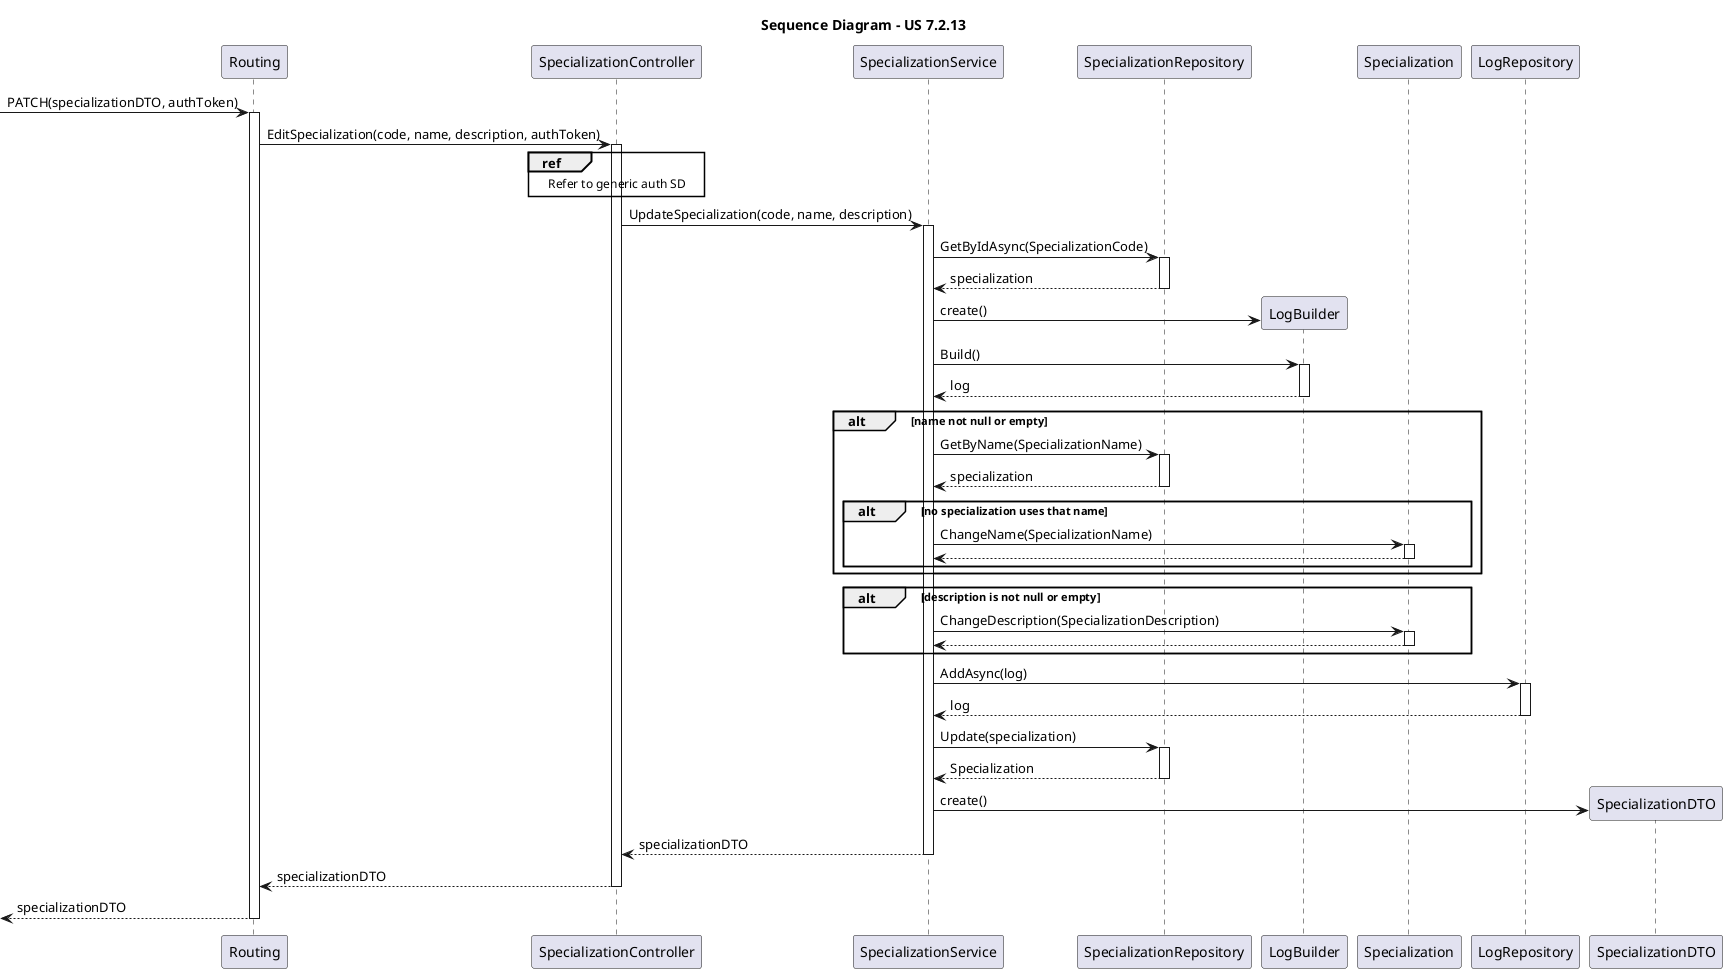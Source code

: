 @startuml US-7.2.13_SD

title Sequence Diagram - US 7.2.13

participant Routing as rt
participant SpecializationController as ctrl
participant SpecializationService as serv
participant SpecializationRepository as repo
participant LogBuilder as logBuilder
participant Specialization as spec
participant LogRepository as logRepo
participant SpecializationDTO as dto

-> rt : PATCH(specializationDTO, authToken)
activate rt

rt -> ctrl : EditSpecialization(code, name, description, authToken)
activate ctrl

REF OVER ctrl
Refer to generic auth SD
end ref

ctrl -> serv : UpdateSpecialization(code, name, description)

activate serv

serv -> repo : GetByIdAsync(SpecializationCode)
activate repo
repo --> serv : specialization
deactivate repo

serv -> logBuilder** : create()
serv -> logBuilder : Build()
activate logBuilder
logBuilder --> serv : log
deactivate logBuilder

alt name not null or empty

serv -> repo : GetByName(SpecializationName)

activate repo
repo --> serv : specialization
deactivate repo

alt no specialization uses that name

serv -> spec : ChangeName(SpecializationName)
activate spec
spec --> serv :
deactivate spec

end
end

alt description is not null or empty

serv -> spec : ChangeDescription(SpecializationDescription)
activate spec
spec --> serv :
deactivate spec

end

serv -> logRepo : AddAsync(log)
activate logRepo
logRepo --> serv : log
deactivate logRepo

serv -> repo : Update(specialization)
activate repo
repo --> serv : Specialization
deactivate repo

serv -> dto** : create()
serv --> ctrl : specializationDTO

deactivate serv
ctrl --> rt : specializationDTO
deactivate ctrl

<-- rt : specializationDTO
deactivate rt

@enduml